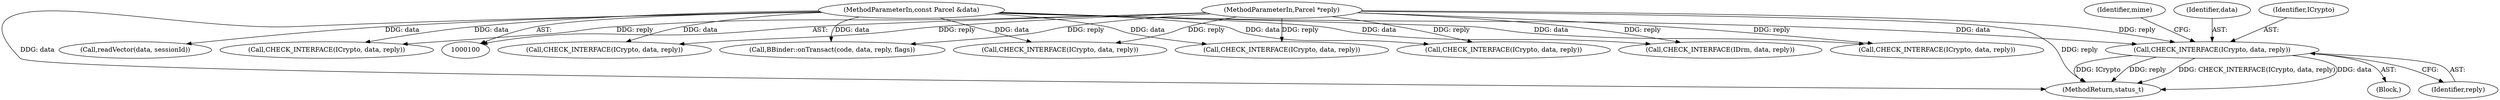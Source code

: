 digraph "0_Android_22f824feac43d5758f9a70b77f2aca840ba62c3b@pointer" {
"1000195" [label="(Call,CHECK_INTERFACE(ICrypto, data, reply))"];
"1000102" [label="(MethodParameterIn,const Parcel &data)"];
"1000103" [label="(MethodParameterIn,Parcel *reply)"];
"1000483" [label="(MethodReturn,status_t)"];
"1000463" [label="(Call,CHECK_INTERFACE(IDrm, data, reply))"];
"1000201" [label="(Identifier,mime)"];
"1000103" [label="(MethodParameterIn,Parcel *reply)"];
"1000111" [label="(Call,CHECK_INTERFACE(ICrypto, data, reply))"];
"1000197" [label="(Identifier,data)"];
"1000195" [label="(Call,CHECK_INTERFACE(ICrypto, data, reply))"];
"1000196" [label="(Identifier,ICrypto)"];
"1000121" [label="(Call,CHECK_INTERFACE(ICrypto, data, reply))"];
"1000102" [label="(MethodParameterIn,const Parcel &data)"];
"1000468" [label="(Call,readVector(data, sessionId))"];
"1000194" [label="(Block,)"];
"1000137" [label="(Call,CHECK_INTERFACE(ICrypto, data, reply))"];
"1000185" [label="(Call,CHECK_INTERFACE(ICrypto, data, reply))"];
"1000198" [label="(Identifier,reply)"];
"1000444" [label="(Call,CHECK_INTERFACE(ICrypto, data, reply))"];
"1000478" [label="(Call,BBinder::onTransact(code, data, reply, flags))"];
"1000210" [label="(Call,CHECK_INTERFACE(ICrypto, data, reply))"];
"1000195" -> "1000194"  [label="AST: "];
"1000195" -> "1000198"  [label="CFG: "];
"1000196" -> "1000195"  [label="AST: "];
"1000197" -> "1000195"  [label="AST: "];
"1000198" -> "1000195"  [label="AST: "];
"1000201" -> "1000195"  [label="CFG: "];
"1000195" -> "1000483"  [label="DDG: CHECK_INTERFACE(ICrypto, data, reply)"];
"1000195" -> "1000483"  [label="DDG: data"];
"1000195" -> "1000483"  [label="DDG: ICrypto"];
"1000195" -> "1000483"  [label="DDG: reply"];
"1000102" -> "1000195"  [label="DDG: data"];
"1000103" -> "1000195"  [label="DDG: reply"];
"1000102" -> "1000100"  [label="AST: "];
"1000102" -> "1000483"  [label="DDG: data"];
"1000102" -> "1000111"  [label="DDG: data"];
"1000102" -> "1000121"  [label="DDG: data"];
"1000102" -> "1000137"  [label="DDG: data"];
"1000102" -> "1000185"  [label="DDG: data"];
"1000102" -> "1000210"  [label="DDG: data"];
"1000102" -> "1000444"  [label="DDG: data"];
"1000102" -> "1000463"  [label="DDG: data"];
"1000102" -> "1000468"  [label="DDG: data"];
"1000102" -> "1000478"  [label="DDG: data"];
"1000103" -> "1000100"  [label="AST: "];
"1000103" -> "1000483"  [label="DDG: reply"];
"1000103" -> "1000111"  [label="DDG: reply"];
"1000103" -> "1000121"  [label="DDG: reply"];
"1000103" -> "1000137"  [label="DDG: reply"];
"1000103" -> "1000185"  [label="DDG: reply"];
"1000103" -> "1000210"  [label="DDG: reply"];
"1000103" -> "1000444"  [label="DDG: reply"];
"1000103" -> "1000463"  [label="DDG: reply"];
"1000103" -> "1000478"  [label="DDG: reply"];
}
